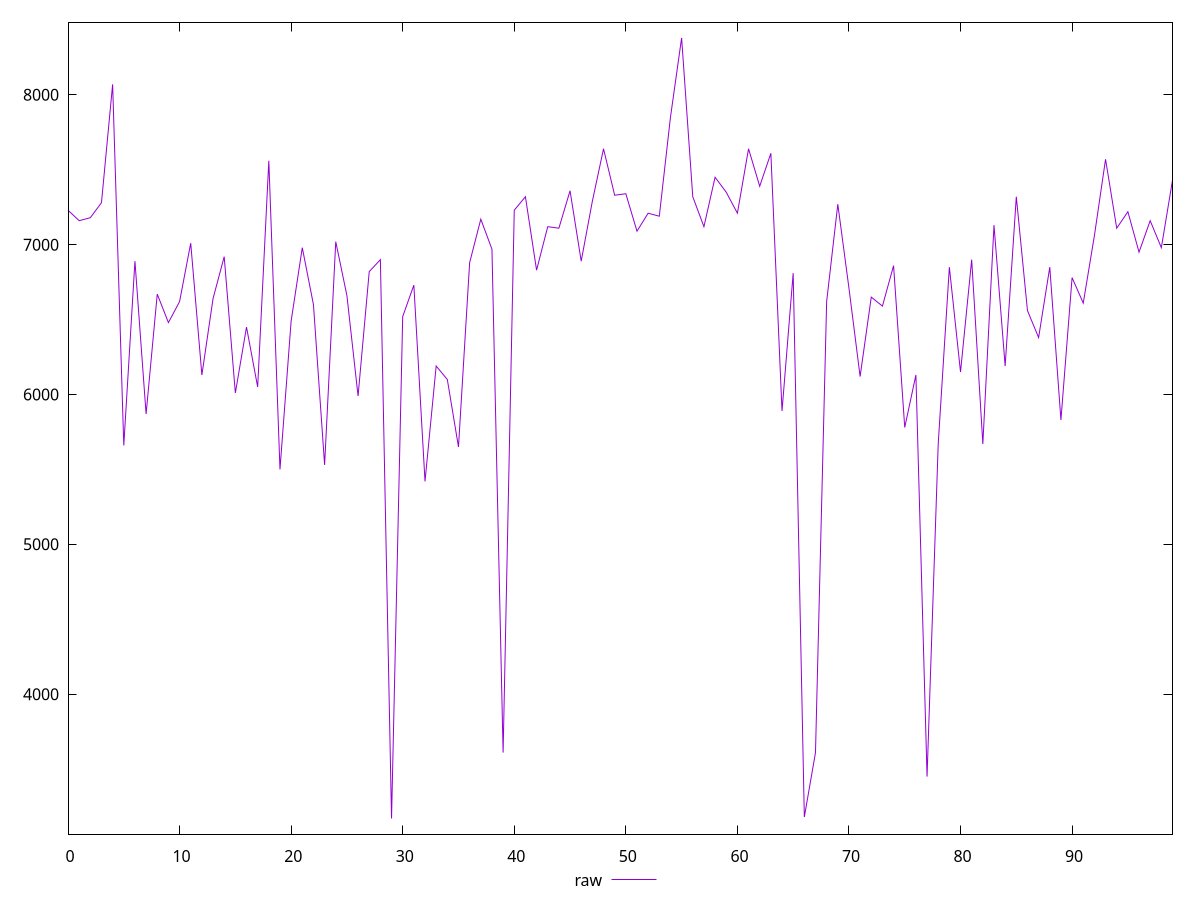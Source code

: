 reset

$raw <<EOF
0 7230
1 7160
2 7180
3 7280
4 8070
5 5660
6 6890
7 5870
8 6670
9 6480
10 6620
11 7010
12 6130
13 6640
14 6920
15 6010
16 6450
17 6050
18 7560
19 5500
20 6490
21 6980
22 6600
23 5530
24 7020
25 6660
26 5990
27 6820
28 6900
29 3170
30 6520
31 6730
32 5420
33 6190
34 6100
35 5650
36 6880
37 7170
38 6970
39 3610
40 7230
41 7320
42 6830
43 7120
44 7110
45 7360
46 6890
47 7290
48 7640
49 7330
50 7340
51 7090
52 7210
53 7190
54 7850
55 8380
56 7320
57 7120
58 7450
59 7350
60 7210
61 7640
62 7390
63 7610
64 5890
65 6810
66 3180
67 3610
68 6620
69 7270
70 6710
71 6120
72 6650
73 6590
74 6860
75 5780
76 6130
77 3450
78 5670
79 6850
80 6150
81 6900
82 5670
83 7130
84 6190
85 7320
86 6560
87 6380
88 6850
89 5830
90 6780
91 6610
92 7060
93 7570
94 7110
95 7220
96 6950
97 7160
98 6980
99 7430
EOF

set key outside below
set xrange [0:99]
set yrange [3065.8:8484.2]
set trange [3065.8:8484.2]
set terminal svg size 640, 500 enhanced background rgb 'white'
set output "reprap/unused-javascript/samples/pages+cached+noexternal+nomedia+nocss+nojs/raw/values.svg"

plot $raw title "raw" with line

reset
